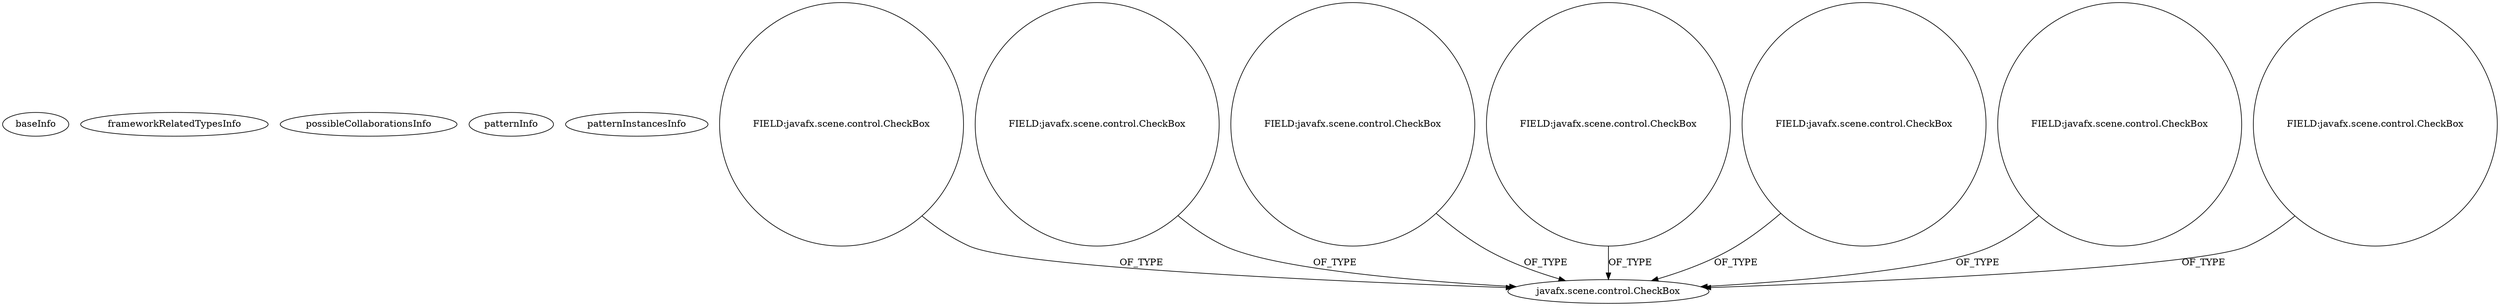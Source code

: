 digraph {
baseInfo[graphId=1025,category="pattern",isAnonymous=false,possibleRelation=false]
frameworkRelatedTypesInfo[]
possibleCollaborationsInfo[]
patternInfo[frequency=2.0,patternRootClient=null]
patternInstancesInfo[0="josesoler7-agendavital~/josesoler7-agendavital/agendavital-master/src/agendavital/vista/FXMLNuevasNoticiasController.java~FXMLNuevasNoticiasController~3371",1="tarunbod-SummonCommandCreator~/tarunbod-SummonCommandCreator/SummonCommandCreator-master/src/me/FirstWorldAnarchy/scc/application/FXMLDocumentController.java~FXMLDocumentController~4474"]
5[label="javafx.scene.control.CheckBox",vertexType="FRAMEWORK_CLASS_TYPE",isFrameworkType=false]
24[label="FIELD:javafx.scene.control.CheckBox",vertexType="FIELD_DECLARATION",isFrameworkType=false,shape=circle]
124[label="FIELD:javafx.scene.control.CheckBox",vertexType="FIELD_DECLARATION",isFrameworkType=false,shape=circle]
46[label="FIELD:javafx.scene.control.CheckBox",vertexType="FIELD_DECLARATION",isFrameworkType=false,shape=circle]
20[label="FIELD:javafx.scene.control.CheckBox",vertexType="FIELD_DECLARATION",isFrameworkType=false,shape=circle]
50[label="FIELD:javafx.scene.control.CheckBox",vertexType="FIELD_DECLARATION",isFrameworkType=false,shape=circle]
68[label="FIELD:javafx.scene.control.CheckBox",vertexType="FIELD_DECLARATION",isFrameworkType=false,shape=circle]
4[label="FIELD:javafx.scene.control.CheckBox",vertexType="FIELD_DECLARATION",isFrameworkType=false,shape=circle]
46->5[label="OF_TYPE"]
4->5[label="OF_TYPE"]
50->5[label="OF_TYPE"]
20->5[label="OF_TYPE"]
24->5[label="OF_TYPE"]
124->5[label="OF_TYPE"]
68->5[label="OF_TYPE"]
}
